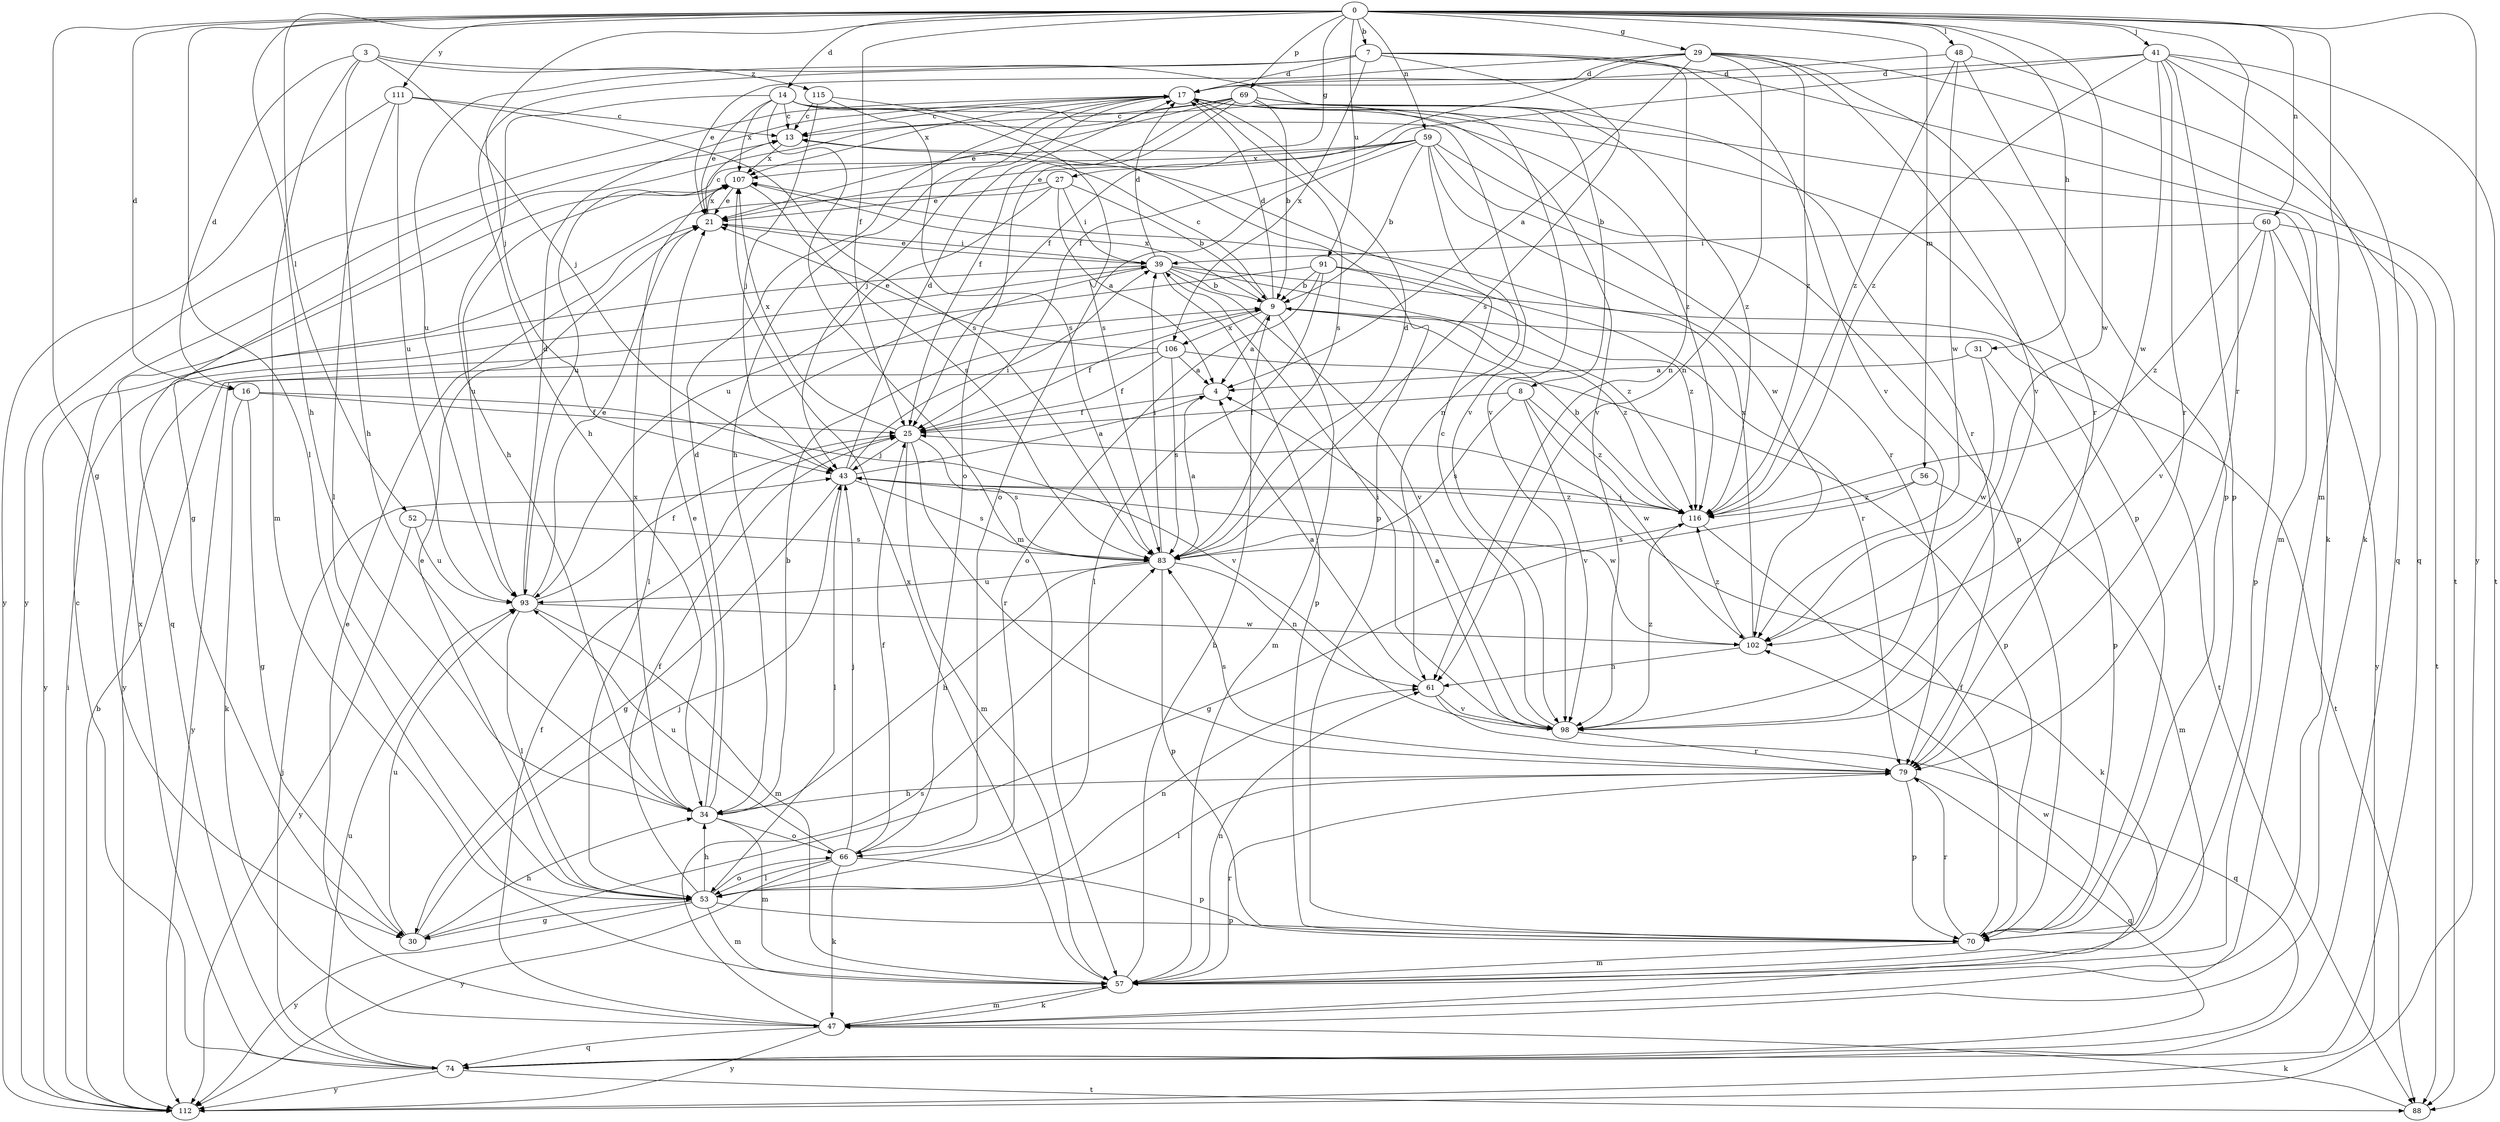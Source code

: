 strict digraph  {
0;
3;
4;
7;
8;
9;
13;
14;
16;
17;
21;
25;
27;
29;
30;
31;
34;
39;
41;
43;
47;
48;
52;
53;
56;
57;
59;
60;
61;
66;
69;
70;
74;
79;
83;
88;
91;
93;
98;
102;
106;
107;
111;
112;
115;
116;
0 -> 7  [label=b];
0 -> 14  [label=d];
0 -> 16  [label=d];
0 -> 25  [label=f];
0 -> 27  [label=g];
0 -> 29  [label=g];
0 -> 30  [label=g];
0 -> 31  [label=h];
0 -> 34  [label=h];
0 -> 41  [label=j];
0 -> 43  [label=j];
0 -> 48  [label=l];
0 -> 52  [label=l];
0 -> 53  [label=l];
0 -> 56  [label=m];
0 -> 57  [label=m];
0 -> 59  [label=n];
0 -> 60  [label=n];
0 -> 69  [label=p];
0 -> 79  [label=r];
0 -> 91  [label=u];
0 -> 102  [label=w];
0 -> 111  [label=y];
0 -> 112  [label=y];
3 -> 8  [label=b];
3 -> 16  [label=d];
3 -> 34  [label=h];
3 -> 43  [label=j];
3 -> 57  [label=m];
3 -> 115  [label=z];
4 -> 25  [label=f];
7 -> 17  [label=d];
7 -> 34  [label=h];
7 -> 47  [label=k];
7 -> 61  [label=n];
7 -> 83  [label=s];
7 -> 93  [label=u];
7 -> 98  [label=v];
7 -> 106  [label=x];
8 -> 25  [label=f];
8 -> 83  [label=s];
8 -> 98  [label=v];
8 -> 102  [label=w];
8 -> 116  [label=z];
9 -> 4  [label=a];
9 -> 13  [label=c];
9 -> 17  [label=d];
9 -> 25  [label=f];
9 -> 57  [label=m];
9 -> 88  [label=t];
9 -> 106  [label=x];
9 -> 107  [label=x];
9 -> 116  [label=z];
13 -> 107  [label=x];
14 -> 13  [label=c];
14 -> 21  [label=e];
14 -> 34  [label=h];
14 -> 57  [label=m];
14 -> 83  [label=s];
14 -> 98  [label=v];
14 -> 107  [label=x];
14 -> 116  [label=z];
16 -> 25  [label=f];
16 -> 30  [label=g];
16 -> 47  [label=k];
16 -> 98  [label=v];
17 -> 13  [label=c];
17 -> 34  [label=h];
17 -> 43  [label=j];
17 -> 57  [label=m];
17 -> 70  [label=p];
17 -> 83  [label=s];
17 -> 98  [label=v];
17 -> 107  [label=x];
17 -> 112  [label=y];
21 -> 13  [label=c];
21 -> 39  [label=i];
21 -> 107  [label=x];
25 -> 43  [label=j];
25 -> 57  [label=m];
25 -> 79  [label=r];
25 -> 83  [label=s];
25 -> 107  [label=x];
27 -> 4  [label=a];
27 -> 9  [label=b];
27 -> 21  [label=e];
27 -> 39  [label=i];
27 -> 74  [label=q];
27 -> 93  [label=u];
29 -> 4  [label=a];
29 -> 17  [label=d];
29 -> 21  [label=e];
29 -> 25  [label=f];
29 -> 61  [label=n];
29 -> 79  [label=r];
29 -> 88  [label=t];
29 -> 98  [label=v];
29 -> 116  [label=z];
30 -> 34  [label=h];
30 -> 43  [label=j];
30 -> 93  [label=u];
31 -> 4  [label=a];
31 -> 70  [label=p];
31 -> 102  [label=w];
34 -> 9  [label=b];
34 -> 17  [label=d];
34 -> 21  [label=e];
34 -> 57  [label=m];
34 -> 66  [label=o];
34 -> 107  [label=x];
39 -> 9  [label=b];
39 -> 17  [label=d];
39 -> 21  [label=e];
39 -> 53  [label=l];
39 -> 70  [label=p];
39 -> 88  [label=t];
39 -> 98  [label=v];
39 -> 112  [label=y];
39 -> 116  [label=z];
41 -> 17  [label=d];
41 -> 25  [label=f];
41 -> 47  [label=k];
41 -> 70  [label=p];
41 -> 74  [label=q];
41 -> 79  [label=r];
41 -> 88  [label=t];
41 -> 102  [label=w];
41 -> 116  [label=z];
43 -> 4  [label=a];
43 -> 17  [label=d];
43 -> 30  [label=g];
43 -> 39  [label=i];
43 -> 53  [label=l];
43 -> 83  [label=s];
43 -> 102  [label=w];
43 -> 116  [label=z];
47 -> 21  [label=e];
47 -> 25  [label=f];
47 -> 57  [label=m];
47 -> 74  [label=q];
47 -> 83  [label=s];
47 -> 112  [label=y];
48 -> 17  [label=d];
48 -> 70  [label=p];
48 -> 74  [label=q];
48 -> 102  [label=w];
48 -> 116  [label=z];
52 -> 83  [label=s];
52 -> 93  [label=u];
52 -> 112  [label=y];
53 -> 21  [label=e];
53 -> 25  [label=f];
53 -> 30  [label=g];
53 -> 34  [label=h];
53 -> 57  [label=m];
53 -> 61  [label=n];
53 -> 66  [label=o];
53 -> 70  [label=p];
53 -> 112  [label=y];
56 -> 30  [label=g];
56 -> 57  [label=m];
56 -> 116  [label=z];
57 -> 9  [label=b];
57 -> 47  [label=k];
57 -> 61  [label=n];
57 -> 79  [label=r];
57 -> 102  [label=w];
57 -> 107  [label=x];
59 -> 9  [label=b];
59 -> 21  [label=e];
59 -> 61  [label=n];
59 -> 66  [label=o];
59 -> 70  [label=p];
59 -> 79  [label=r];
59 -> 93  [label=u];
59 -> 102  [label=w];
59 -> 107  [label=x];
60 -> 39  [label=i];
60 -> 70  [label=p];
60 -> 88  [label=t];
60 -> 98  [label=v];
60 -> 112  [label=y];
60 -> 116  [label=z];
61 -> 4  [label=a];
61 -> 74  [label=q];
61 -> 98  [label=v];
66 -> 25  [label=f];
66 -> 43  [label=j];
66 -> 47  [label=k];
66 -> 53  [label=l];
66 -> 70  [label=p];
66 -> 93  [label=u];
66 -> 112  [label=y];
69 -> 9  [label=b];
69 -> 13  [label=c];
69 -> 21  [label=e];
69 -> 25  [label=f];
69 -> 30  [label=g];
69 -> 66  [label=o];
69 -> 79  [label=r];
69 -> 98  [label=v];
69 -> 116  [label=z];
70 -> 25  [label=f];
70 -> 57  [label=m];
70 -> 79  [label=r];
74 -> 13  [label=c];
74 -> 43  [label=j];
74 -> 88  [label=t];
74 -> 93  [label=u];
74 -> 107  [label=x];
74 -> 112  [label=y];
79 -> 34  [label=h];
79 -> 53  [label=l];
79 -> 70  [label=p];
79 -> 74  [label=q];
79 -> 83  [label=s];
83 -> 4  [label=a];
83 -> 17  [label=d];
83 -> 34  [label=h];
83 -> 39  [label=i];
83 -> 61  [label=n];
83 -> 70  [label=p];
83 -> 93  [label=u];
88 -> 47  [label=k];
91 -> 9  [label=b];
91 -> 53  [label=l];
91 -> 66  [label=o];
91 -> 79  [label=r];
91 -> 112  [label=y];
91 -> 116  [label=z];
93 -> 17  [label=d];
93 -> 21  [label=e];
93 -> 25  [label=f];
93 -> 53  [label=l];
93 -> 57  [label=m];
93 -> 102  [label=w];
98 -> 4  [label=a];
98 -> 13  [label=c];
98 -> 39  [label=i];
98 -> 79  [label=r];
98 -> 116  [label=z];
102 -> 61  [label=n];
102 -> 107  [label=x];
102 -> 116  [label=z];
106 -> 4  [label=a];
106 -> 21  [label=e];
106 -> 25  [label=f];
106 -> 70  [label=p];
106 -> 83  [label=s];
106 -> 112  [label=y];
107 -> 21  [label=e];
107 -> 83  [label=s];
107 -> 93  [label=u];
111 -> 13  [label=c];
111 -> 53  [label=l];
111 -> 83  [label=s];
111 -> 93  [label=u];
111 -> 112  [label=y];
112 -> 9  [label=b];
112 -> 39  [label=i];
115 -> 13  [label=c];
115 -> 43  [label=j];
115 -> 70  [label=p];
115 -> 83  [label=s];
116 -> 9  [label=b];
116 -> 43  [label=j];
116 -> 47  [label=k];
116 -> 83  [label=s];
}
